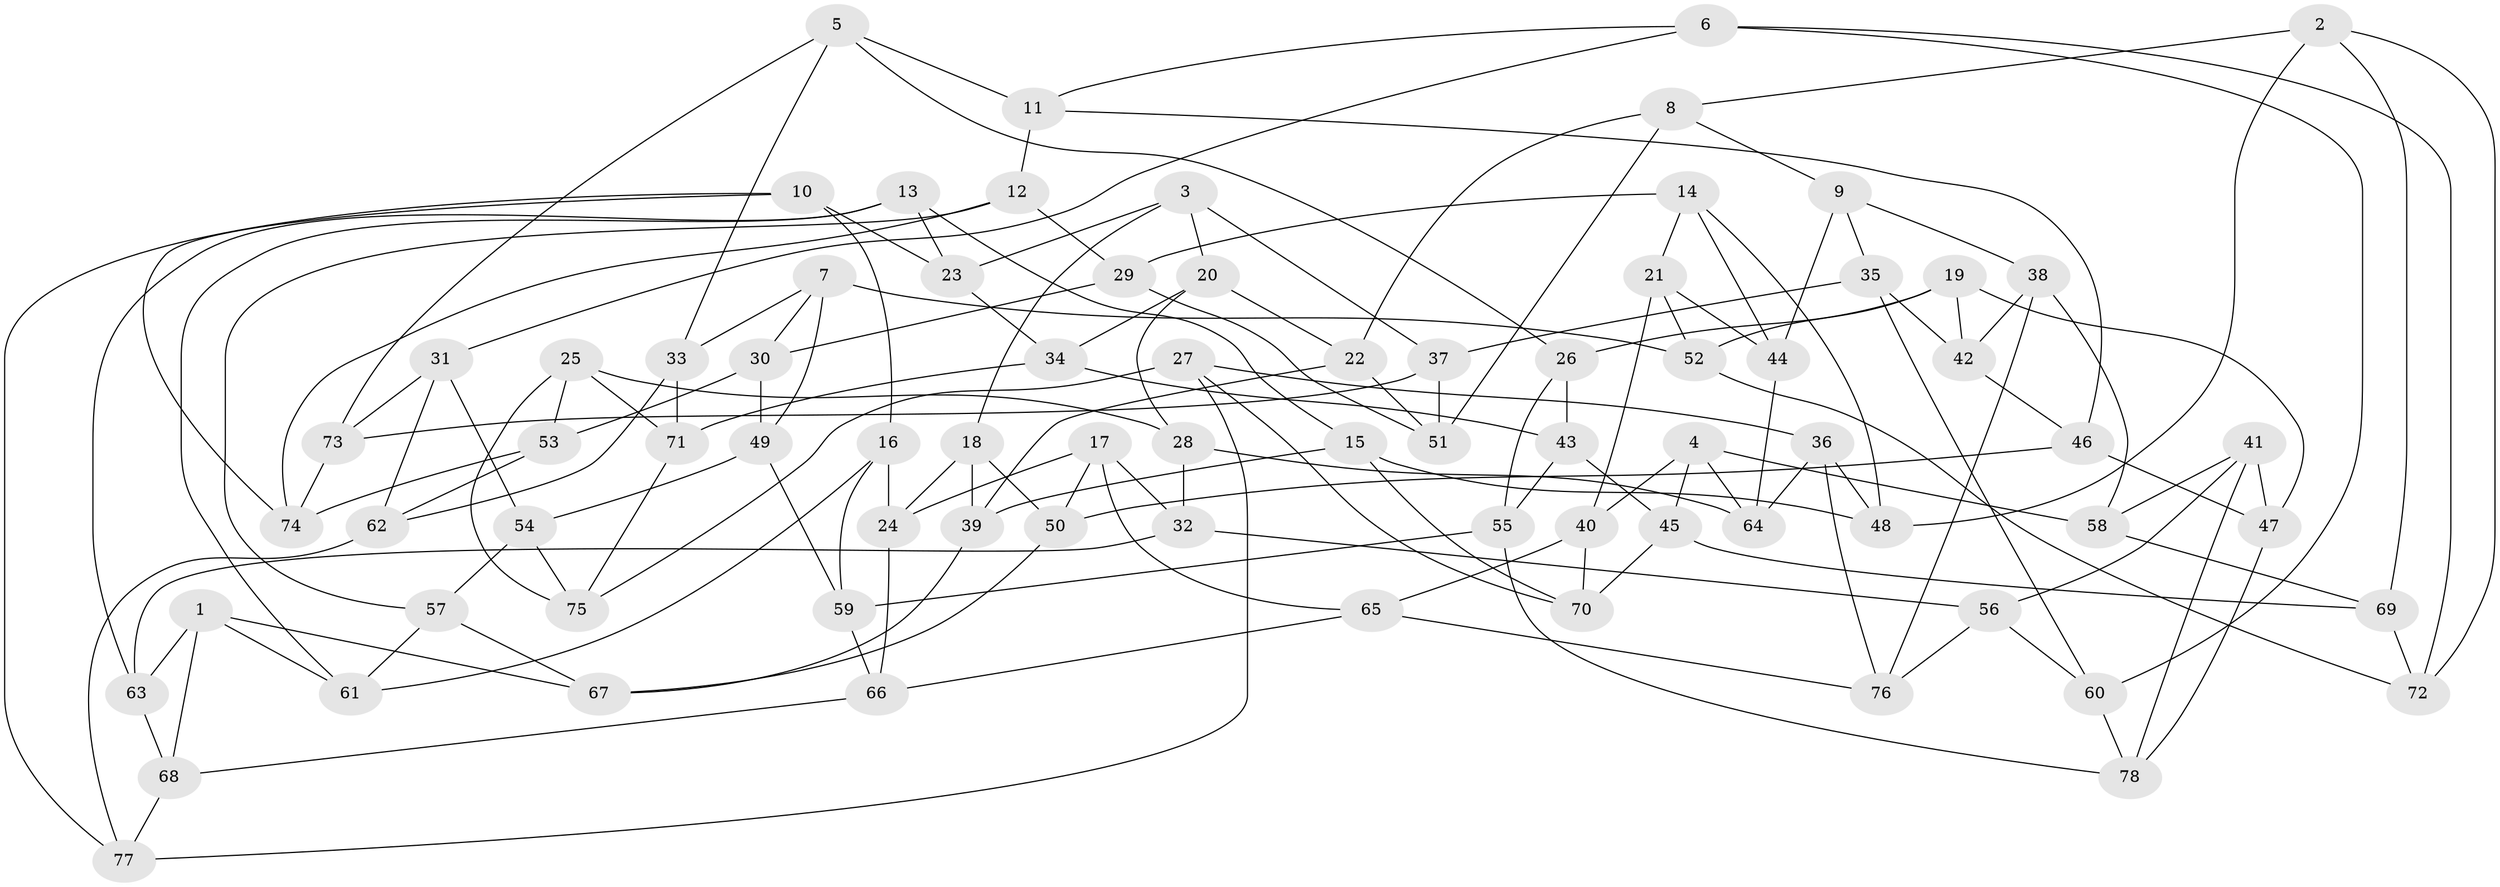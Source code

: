 // coarse degree distribution, {5: 0.22727272727272727, 4: 0.18181818181818182, 6: 0.5454545454545454, 3: 0.045454545454545456}
// Generated by graph-tools (version 1.1) at 2025/42/03/06/25 10:42:21]
// undirected, 78 vertices, 156 edges
graph export_dot {
graph [start="1"]
  node [color=gray90,style=filled];
  1;
  2;
  3;
  4;
  5;
  6;
  7;
  8;
  9;
  10;
  11;
  12;
  13;
  14;
  15;
  16;
  17;
  18;
  19;
  20;
  21;
  22;
  23;
  24;
  25;
  26;
  27;
  28;
  29;
  30;
  31;
  32;
  33;
  34;
  35;
  36;
  37;
  38;
  39;
  40;
  41;
  42;
  43;
  44;
  45;
  46;
  47;
  48;
  49;
  50;
  51;
  52;
  53;
  54;
  55;
  56;
  57;
  58;
  59;
  60;
  61;
  62;
  63;
  64;
  65;
  66;
  67;
  68;
  69;
  70;
  71;
  72;
  73;
  74;
  75;
  76;
  77;
  78;
  1 -- 67;
  1 -- 68;
  1 -- 61;
  1 -- 63;
  2 -- 8;
  2 -- 72;
  2 -- 48;
  2 -- 69;
  3 -- 20;
  3 -- 18;
  3 -- 23;
  3 -- 37;
  4 -- 64;
  4 -- 40;
  4 -- 58;
  4 -- 45;
  5 -- 33;
  5 -- 26;
  5 -- 73;
  5 -- 11;
  6 -- 31;
  6 -- 11;
  6 -- 60;
  6 -- 72;
  7 -- 30;
  7 -- 52;
  7 -- 33;
  7 -- 49;
  8 -- 51;
  8 -- 22;
  8 -- 9;
  9 -- 35;
  9 -- 38;
  9 -- 44;
  10 -- 23;
  10 -- 16;
  10 -- 77;
  10 -- 74;
  11 -- 46;
  11 -- 12;
  12 -- 57;
  12 -- 29;
  12 -- 74;
  13 -- 15;
  13 -- 23;
  13 -- 63;
  13 -- 61;
  14 -- 48;
  14 -- 21;
  14 -- 29;
  14 -- 44;
  15 -- 39;
  15 -- 48;
  15 -- 70;
  16 -- 24;
  16 -- 59;
  16 -- 61;
  17 -- 24;
  17 -- 65;
  17 -- 50;
  17 -- 32;
  18 -- 24;
  18 -- 50;
  18 -- 39;
  19 -- 42;
  19 -- 47;
  19 -- 26;
  19 -- 52;
  20 -- 34;
  20 -- 22;
  20 -- 28;
  21 -- 52;
  21 -- 40;
  21 -- 44;
  22 -- 39;
  22 -- 51;
  23 -- 34;
  24 -- 66;
  25 -- 53;
  25 -- 75;
  25 -- 71;
  25 -- 28;
  26 -- 55;
  26 -- 43;
  27 -- 36;
  27 -- 70;
  27 -- 75;
  27 -- 77;
  28 -- 64;
  28 -- 32;
  29 -- 51;
  29 -- 30;
  30 -- 53;
  30 -- 49;
  31 -- 54;
  31 -- 62;
  31 -- 73;
  32 -- 56;
  32 -- 63;
  33 -- 62;
  33 -- 71;
  34 -- 43;
  34 -- 71;
  35 -- 37;
  35 -- 60;
  35 -- 42;
  36 -- 48;
  36 -- 76;
  36 -- 64;
  37 -- 51;
  37 -- 73;
  38 -- 76;
  38 -- 42;
  38 -- 58;
  39 -- 67;
  40 -- 65;
  40 -- 70;
  41 -- 78;
  41 -- 58;
  41 -- 47;
  41 -- 56;
  42 -- 46;
  43 -- 55;
  43 -- 45;
  44 -- 64;
  45 -- 70;
  45 -- 69;
  46 -- 50;
  46 -- 47;
  47 -- 78;
  49 -- 54;
  49 -- 59;
  50 -- 67;
  52 -- 72;
  53 -- 74;
  53 -- 62;
  54 -- 75;
  54 -- 57;
  55 -- 78;
  55 -- 59;
  56 -- 76;
  56 -- 60;
  57 -- 61;
  57 -- 67;
  58 -- 69;
  59 -- 66;
  60 -- 78;
  62 -- 77;
  63 -- 68;
  65 -- 66;
  65 -- 76;
  66 -- 68;
  68 -- 77;
  69 -- 72;
  71 -- 75;
  73 -- 74;
}
